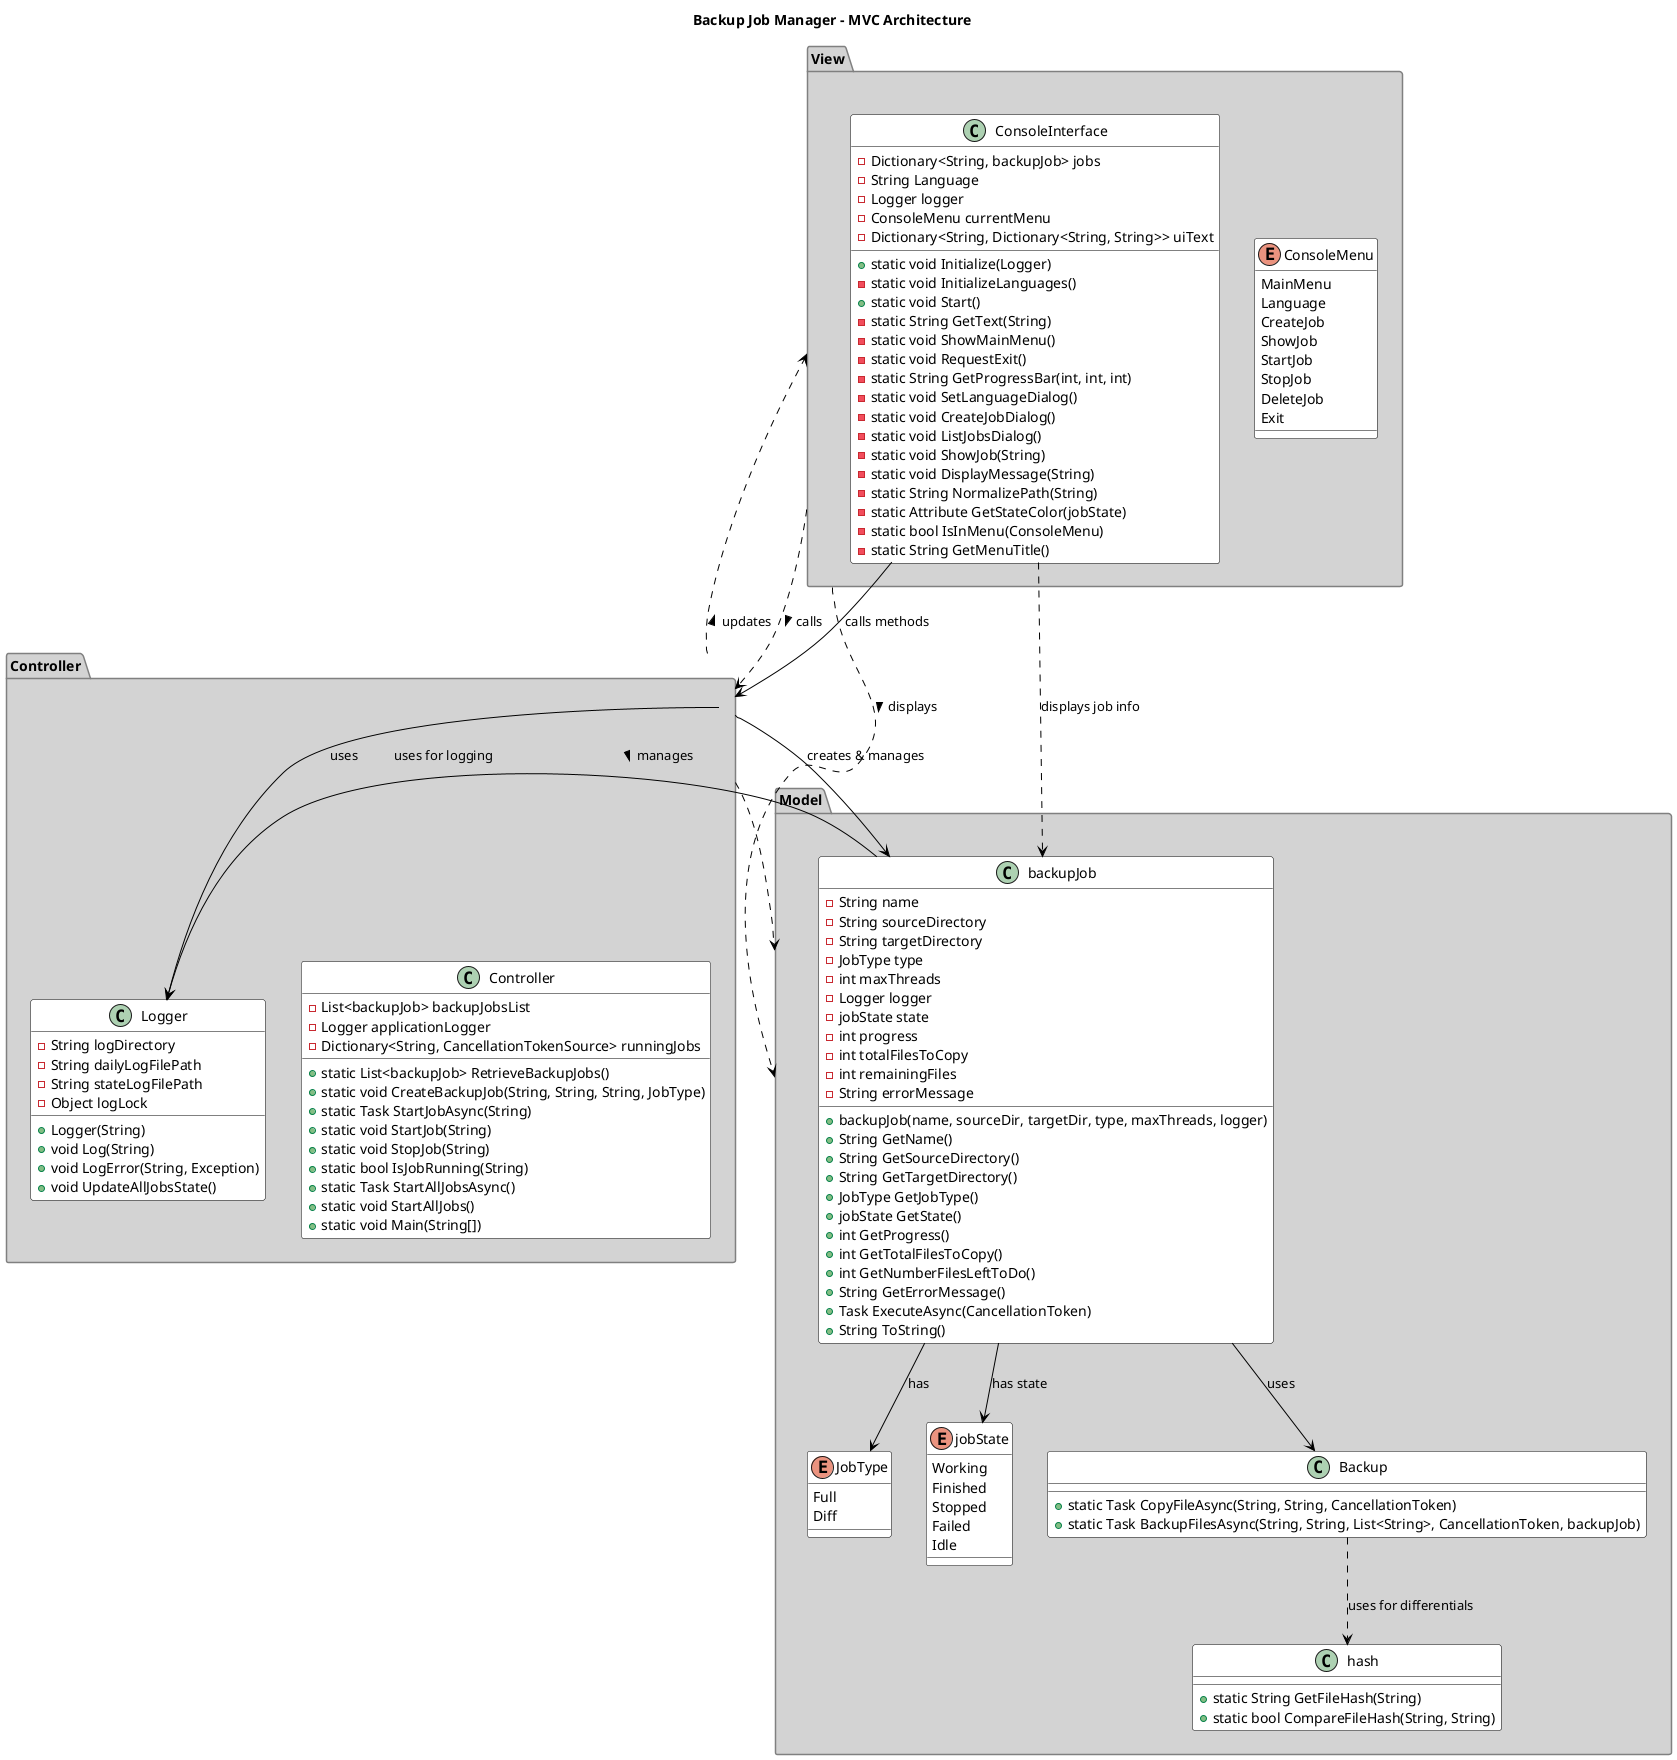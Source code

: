 @startuml

' Define styles
skinparam class {
  BackgroundColor White
  ArrowColor Black
  BorderColor Black
}

skinparam package {
  BackgroundColor LightGray
  BorderColor Gray
}

title "Backup Job Manager - MVC Architecture"

' MVC Packages
package "Model" {
  enum JobType {
    Full
    Diff
  }
  
  enum jobState {
    Working
    Finished
    Stopped
    Failed
    Idle
  }
  
  class backupJob {
    - String name
    - String sourceDirectory
    - String targetDirectory
    - JobType type
    - int maxThreads
    - Logger logger
    - jobState state
    - int progress
    - int totalFilesToCopy
    - int remainingFiles
    - String errorMessage
    + backupJob(name, sourceDir, targetDir, type, maxThreads, logger)
    + String GetName()
    + String GetSourceDirectory()
    + String GetTargetDirectory()
    + JobType GetJobType()
    + jobState GetState()
    + int GetProgress()
    + int GetTotalFilesToCopy()
    + int GetNumberFilesLeftToDo()
    + String GetErrorMessage()
    + Task ExecuteAsync(CancellationToken)
    + String ToString()
  }
  
  class Backup {
    + static Task CopyFileAsync(String, String, CancellationToken)
    + static Task BackupFilesAsync(String, String, List<String>, CancellationToken, backupJob)
  }
  
  class hash {
    + static String GetFileHash(String)
    + static bool CompareFileHash(String, String)
  }
}

package "View" {
  enum ConsoleMenu {
    MainMenu
    Language
    CreateJob
    ShowJob
    StartJob
    StopJob
    DeleteJob
    Exit
  }
  
  class ConsoleInterface {
    - Dictionary<String, backupJob> jobs
    - String Language
    - Logger logger
    - ConsoleMenu currentMenu
    - Dictionary<String, Dictionary<String, String>> uiText
    + static void Initialize(Logger)
    - static void InitializeLanguages()
    + static void Start()
    - static String GetText(String)
    - static void ShowMainMenu()
    - static void RequestExit()
    - static String GetProgressBar(int, int, int)
    - static void SetLanguageDialog()
    - static void CreateJobDialog()
    - static void ListJobsDialog()
    - static void ShowJob(String)
    - static void DisplayMessage(String)
    - static String NormalizePath(String)
    - static Attribute GetStateColor(jobState)
    - static bool IsInMenu(ConsoleMenu)
    - static String GetMenuTitle()
  }
}

package "Controller" {
  class Controller {
    - List<backupJob> backupJobsList
    - Logger applicationLogger
    - Dictionary<String, CancellationTokenSource> runningJobs
    + static List<backupJob> RetrieveBackupJobs()
    + static void CreateBackupJob(String, String, String, JobType)
    + static Task StartJobAsync(String)
    + static void StartJob(String)
    + static void StopJob(String)
    + static bool IsJobRunning(String)
    + static Task StartAllJobsAsync()
    + static void StartAllJobs()
    + static void Main(String[])
  }
  
  class Logger {
    - String logDirectory
    - String dailyLogFilePath
    - String stateLogFilePath
    - Object logLock
    + Logger(String)
    + void Log(String)
    + void LogError(String, Exception)
    + void UpdateAllJobsState()
  }
}

' Relationships
' MVC Pattern Relationships
Controller ..> Model : manages >
Controller ..> View : updates >
View ..> Controller : calls >
View ..> Model : displays >

' Specific Relationships
Controller --> backupJob : creates & manages
Controller --> Logger : uses
ConsoleInterface --> Controller : calls methods
ConsoleInterface ..> backupJob : displays job info
backupJob --> JobType : has
backupJob --> jobState : has state
backupJob --> Backup : uses
backupJob --> Logger : uses for logging
Backup ..> hash : uses for differentials

@enduml